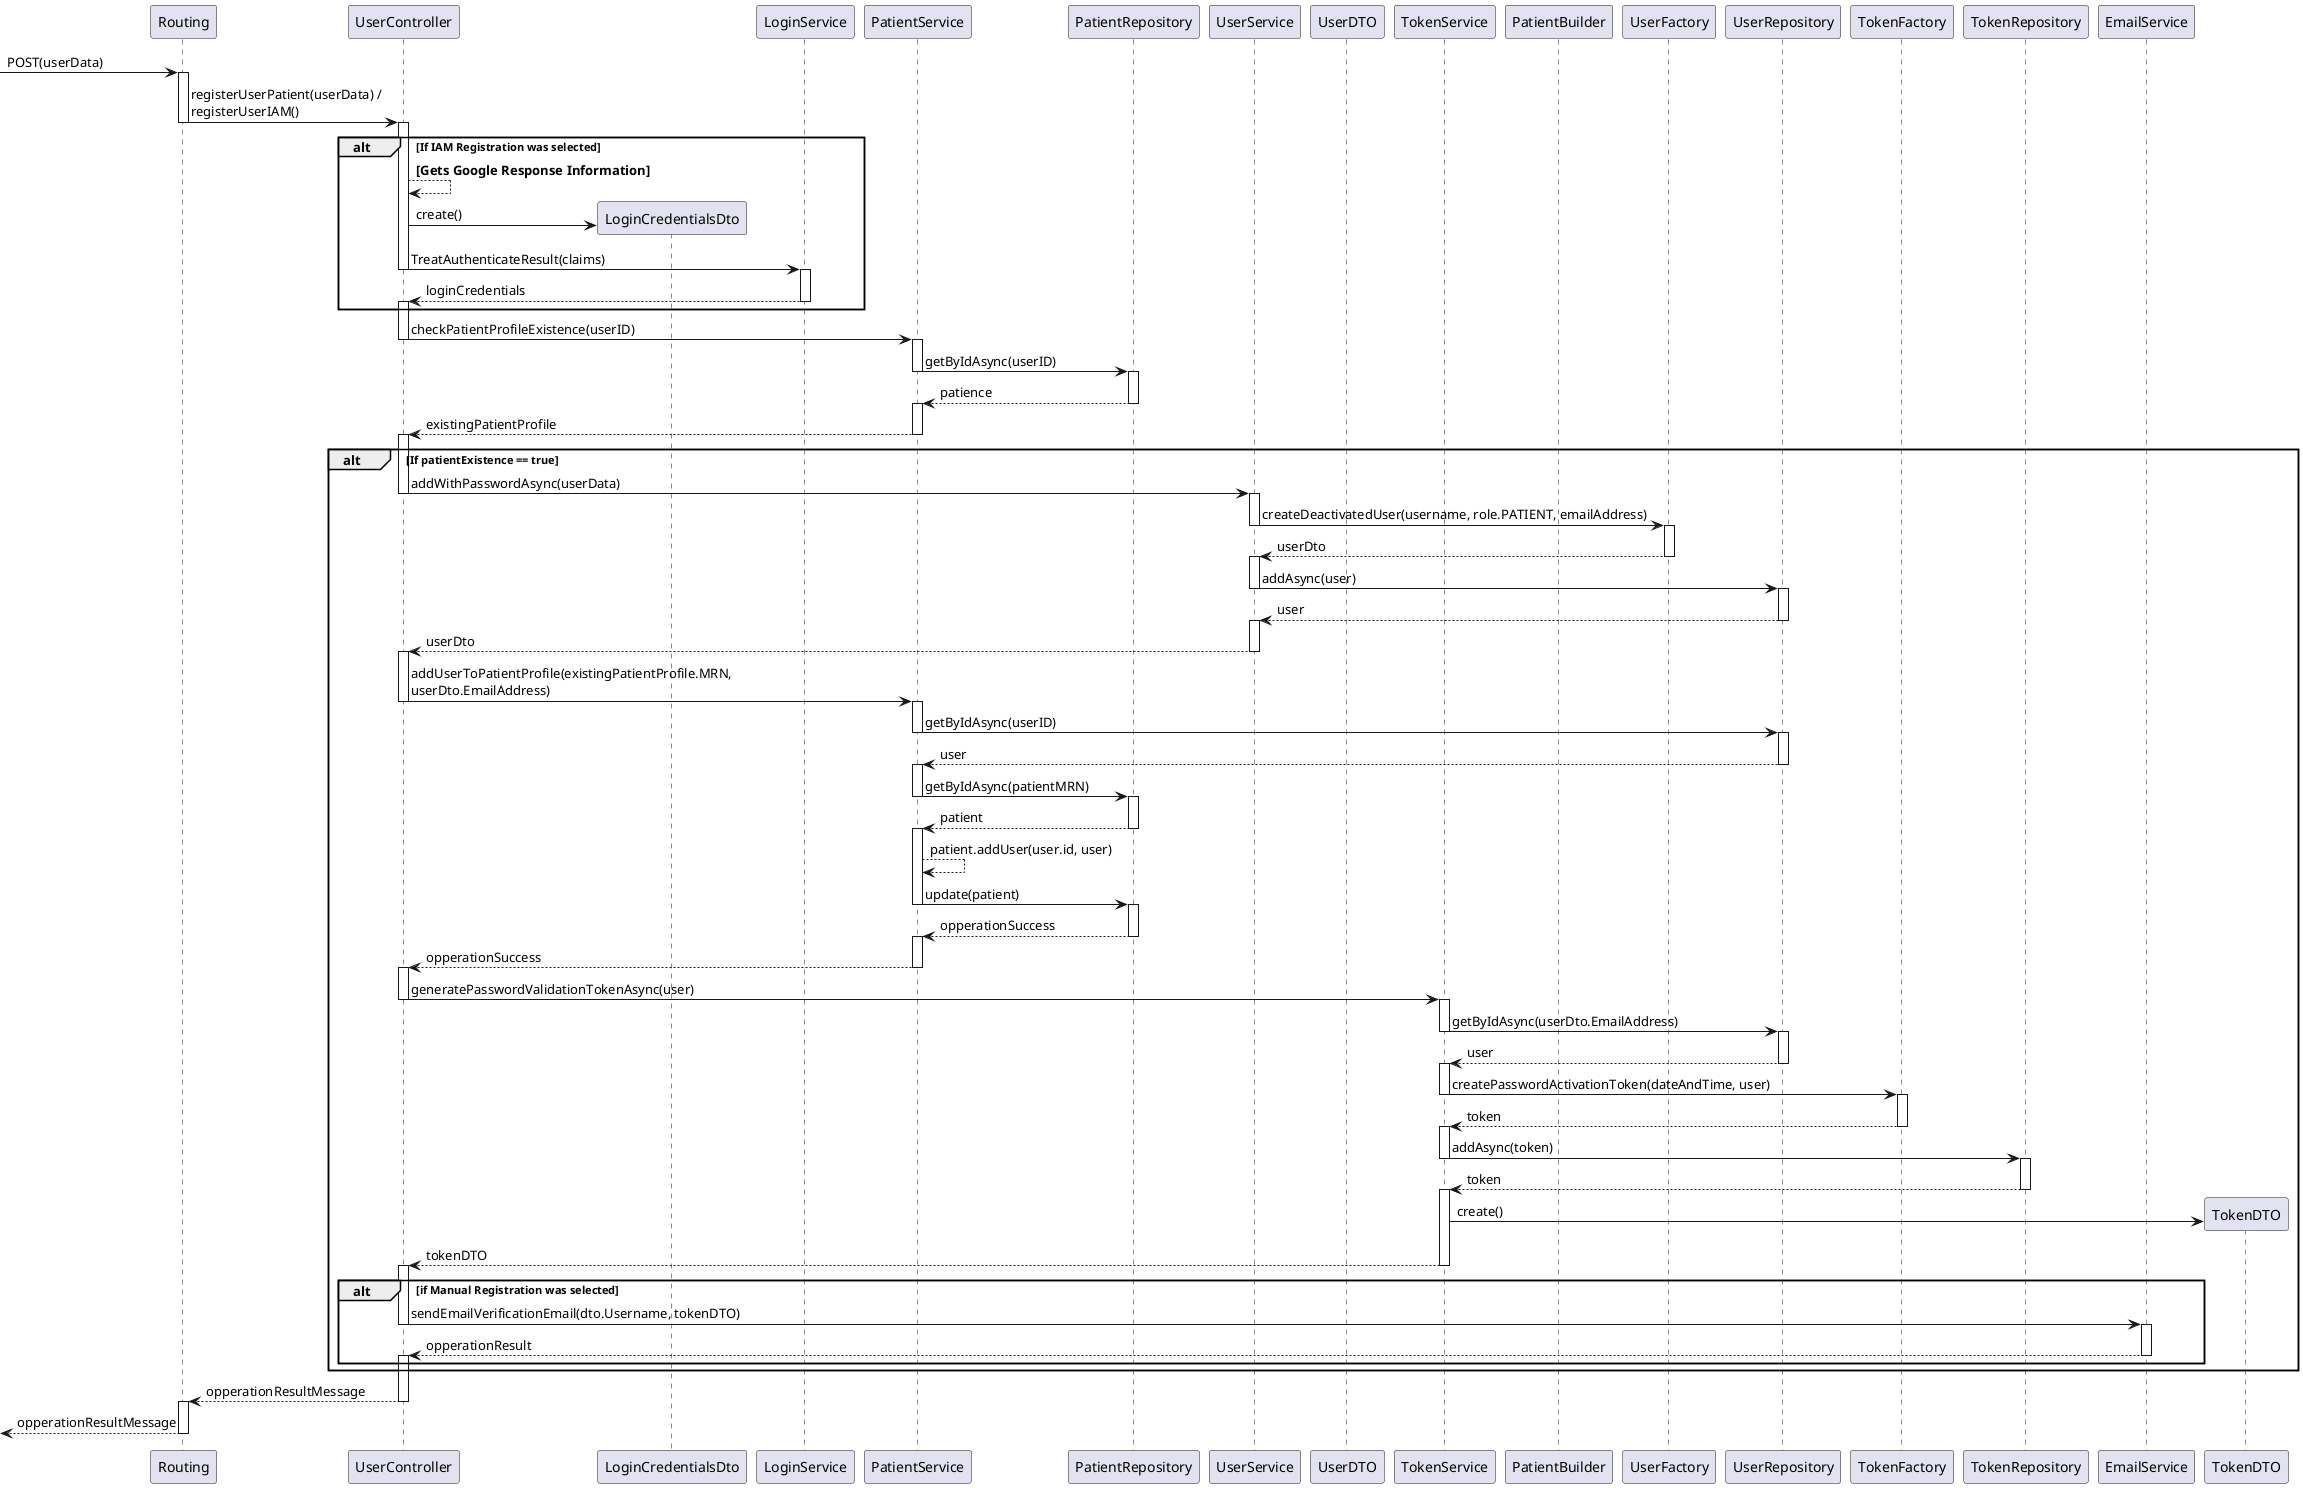 @startuml

participant Routing 
participant UserController as ctrl
participant LoginCredentialsDto
participant LoginService
participant PatientService
participant PatientRepository 
participant UserService 
participant UserDTO
participant TokenService
participant PatientBuilder 
participant UserFactory 
participant UserRepository
participant TokenFactory 
participant TokenRepository 
participant EmailService 


-> Routing : POST(userData)
activate Routing
Routing -> ctrl : registerUserPatient(userData) /\nregisterUserIAM()
deactivate Routing
activate ctrl
    alt If IAM Registration was selected
    ctrl --> ctrl : **[Gets Google Response Information]** 
    ctrl -> LoginCredentialsDto** : create()
    ctrl -> LoginService : TreatAuthenticateResult(claims)
    deactivate ctrl
    activate LoginService
    LoginService --> ctrl : loginCredentials
    deactivate LoginService
    activate ctrl
    end alt
    ctrl -> PatientService : checkPatientProfileExistence(userID)
    deactivate ctrl
    activate PatientService
        PatientService -> PatientRepository : getByIdAsync(userID)
    deactivate PatientService
    activate PatientRepository
        PatientRepository --> PatientService : patience
    deactivate PatientRepository
    activate PatientService
        PatientService --> ctrl : existingPatientProfile
    deactivate PatientService
alt If patientExistence == true
activate ctrl
    ctrl -> UserService : addWithPasswordAsync(userData)
    deactivate ctrl
    activate UserService
        UserService -> UserFactory : createDeactivatedUser(username, role.PATIENT, emailAddress)
    deactivate UserService
    activate UserFactory
        UserFactory --> UserService : userDto
        deactivate UserFactory
    activate UserService
        UserService -> UserRepository : addAsync(user)
    deactivate UserService
    activate UserRepository
        UserRepository --> UserService : user
    deactivate UserRepository
    activate UserService
        UserService --> ctrl : userDto
    deactivate UserService
activate ctrl
    ctrl -> PatientService : addUserToPatientProfile(existingPatientProfile.MRN,\nuserDto.EmailAddress)
    deactivate ctrl
    activate PatientService
        PatientService -> UserRepository : getByIdAsync(userID)
    deactivate PatientService
    activate UserRepository
        UserRepository --> PatientService : user
    deactivate UserRepository
    activate PatientService
        PatientService -> PatientRepository : getByIdAsync(patientMRN)
    deactivate PatientService
    activate PatientRepository
        PatientRepository --> PatientService : patient
    deactivate PatientRepository
    activate PatientService
        PatientService --> PatientService : patient.addUser(user.id, user)
        PatientService -> PatientRepository : update(patient)
    deactivate PatientService
    activate PatientRepository
        PatientRepository --> PatientService : opperationSuccess
    deactivate PatientRepository
    activate PatientService
        PatientService --> ctrl : opperationSuccess
    deactivate PatientService
activate ctrl
    ctrl -> TokenService : generatePasswordValidationTokenAsync(user)
    deactivate ctrl
    activate TokenService
        TokenService -> UserRepository : getByIdAsync(userDto.EmailAddress)
    deactivate TokenService
    activate UserRepository
        UserRepository --> TokenService : user
    deactivate UserRepository
    activate TokenService
        TokenService -> TokenFactory : createPasswordActivationToken(dateAndTime, user)
    deactivate TokenService
    activate TokenFactory
        TokenFactory --> TokenService : token
    deactivate TokenFactory
    activate TokenService
        TokenService -> TokenRepository : addAsync(token)
    deactivate TokenService
    activate TokenRepository
        TokenRepository --> TokenService: token
    deactivate TokenRepository
    activate TokenService
        TokenService -> TokenDTO** : create()
        TokenService --> ctrl : tokenDTO
    deactivate TokenService
activate ctrl
    alt if Manual Registration was selected
    ctrl -> EmailService : sendEmailVerificationEmail(dto.Username, tokenDTO)
    deactivate ctrl
    activate EmailService
        EmailService --> ctrl : opperationResult
    deactivate EmailService
    activate ctrl
    end alt
end alt
    Routing <-- ctrl : opperationResultMessage
deactivate ctrl
activate Routing
<-- Routing : opperationResultMessage
deactivate Routing

@enduml